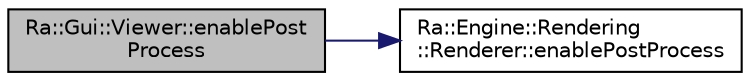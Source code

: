 digraph "Ra::Gui::Viewer::enablePostProcess"
{
 // INTERACTIVE_SVG=YES
 // LATEX_PDF_SIZE
  edge [fontname="Helvetica",fontsize="10",labelfontname="Helvetica",labelfontsize="10"];
  node [fontname="Helvetica",fontsize="10",shape=record];
  rankdir="LR";
  Node1 [label="Ra::Gui::Viewer::enablePost\lProcess",height=0.2,width=0.4,color="black", fillcolor="grey75", style="filled", fontcolor="black",tooltip="Toggle the post-process effetcs."];
  Node1 -> Node2 [color="midnightblue",fontsize="10",style="solid",fontname="Helvetica"];
  Node2 [label="Ra::Engine::Rendering\l::Renderer::enablePostProcess",height=0.2,width=0.4,color="black", fillcolor="white", style="filled",URL="$classRa_1_1Engine_1_1Rendering_1_1Renderer.html#a4087e3192218b75f636bbf11d35f502f",tooltip=" "];
}
